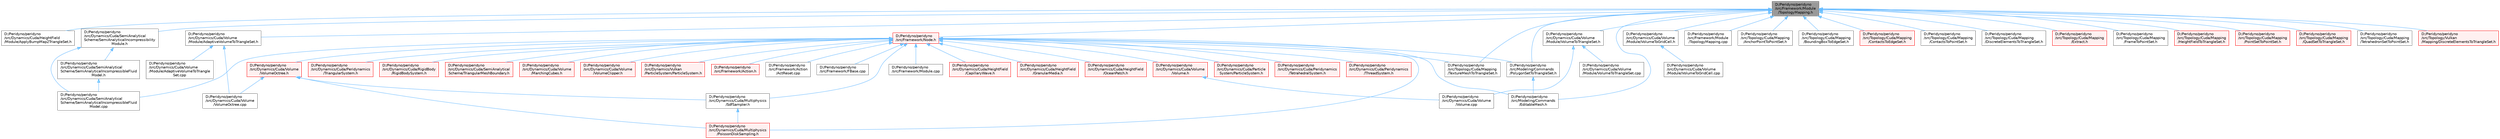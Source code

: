 digraph "D:/Peridyno/peridyno/src/Framework/Module/TopologyMapping.h"
{
 // LATEX_PDF_SIZE
  bgcolor="transparent";
  edge [fontname=Helvetica,fontsize=10,labelfontname=Helvetica,labelfontsize=10];
  node [fontname=Helvetica,fontsize=10,shape=box,height=0.2,width=0.4];
  Node1 [id="Node000001",label="D:/Peridyno/peridyno\l/src/Framework/Module\l/TopologyMapping.h",height=0.2,width=0.4,color="gray40", fillcolor="grey60", style="filled", fontcolor="black",tooltip=" "];
  Node1 -> Node2 [id="edge1_Node000001_Node000002",dir="back",color="steelblue1",style="solid",tooltip=" "];
  Node2 [id="Node000002",label="D:/Peridyno/peridyno\l/src/Dynamics/Cuda/HeightField\l/Module/ApplyBumpMap2TriangleSet.h",height=0.2,width=0.4,color="grey40", fillcolor="white", style="filled",URL="$_apply_bump_map2_triangle_set_8h.html",tooltip=" "];
  Node1 -> Node3 [id="edge2_Node000001_Node000003",dir="back",color="steelblue1",style="solid",tooltip=" "];
  Node3 [id="Node000003",label="D:/Peridyno/peridyno\l/src/Dynamics/Cuda/SemiAnalytical\lScheme/SemiAnalyticalIncompressibility\lModule.h",height=0.2,width=0.4,color="grey40", fillcolor="white", style="filled",URL="$_semi_analytical_incompressibility_module_8h.html",tooltip=" "];
  Node3 -> Node4 [id="edge3_Node000003_Node000004",dir="back",color="steelblue1",style="solid",tooltip=" "];
  Node4 [id="Node000004",label="D:/Peridyno/peridyno\l/src/Dynamics/Cuda/SemiAnalytical\lScheme/SemiAnalyticalIncompressibleFluid\lModel.cpp",height=0.2,width=0.4,color="grey40", fillcolor="white", style="filled",URL="$_semi_analytical_incompressible_fluid_model_8cpp.html",tooltip=" "];
  Node3 -> Node5 [id="edge4_Node000003_Node000005",dir="back",color="steelblue1",style="solid",tooltip=" "];
  Node5 [id="Node000005",label="D:/Peridyno/peridyno\l/src/Dynamics/Cuda/SemiAnalytical\lScheme/SemiAnalyticalIncompressibleFluid\lModel.h",height=0.2,width=0.4,color="grey40", fillcolor="white", style="filled",URL="$_semi_analytical_incompressible_fluid_model_8h.html",tooltip=" "];
  Node5 -> Node4 [id="edge5_Node000005_Node000004",dir="back",color="steelblue1",style="solid",tooltip=" "];
  Node1 -> Node6 [id="edge6_Node000001_Node000006",dir="back",color="steelblue1",style="solid",tooltip=" "];
  Node6 [id="Node000006",label="D:/Peridyno/peridyno\l/src/Dynamics/Cuda/Volume\l/Module/AdaptiveVolumeToTriangleSet.h",height=0.2,width=0.4,color="grey40", fillcolor="white", style="filled",URL="$_adaptive_volume_to_triangle_set_8h.html",tooltip=" "];
  Node6 -> Node7 [id="edge7_Node000006_Node000007",dir="back",color="steelblue1",style="solid",tooltip=" "];
  Node7 [id="Node000007",label="D:/Peridyno/peridyno\l/src/Dynamics/Cuda/Volume\l/Module/AdaptiveVolumeToTriangle\lSet.cpp",height=0.2,width=0.4,color="grey40", fillcolor="white", style="filled",URL="$_adaptive_volume_to_triangle_set_8cpp.html",tooltip=" "];
  Node6 -> Node8 [id="edge8_Node000006_Node000008",dir="back",color="steelblue1",style="solid",tooltip=" "];
  Node8 [id="Node000008",label="D:/Peridyno/peridyno\l/src/Dynamics/Cuda/Volume\l/VolumeOctree.cpp",height=0.2,width=0.4,color="grey40", fillcolor="white", style="filled",URL="$_volume_octree_8cpp.html",tooltip=" "];
  Node1 -> Node9 [id="edge9_Node000001_Node000009",dir="back",color="steelblue1",style="solid",tooltip=" "];
  Node9 [id="Node000009",label="D:/Peridyno/peridyno\l/src/Dynamics/Cuda/Volume\l/Module/VolumeToGridCell.h",height=0.2,width=0.4,color="grey40", fillcolor="white", style="filled",URL="$_volume_to_grid_cell_8h.html",tooltip=" "];
  Node9 -> Node10 [id="edge10_Node000009_Node000010",dir="back",color="steelblue1",style="solid",tooltip=" "];
  Node10 [id="Node000010",label="D:/Peridyno/peridyno\l/src/Dynamics/Cuda/Volume\l/Module/VolumeToGridCell.cpp",height=0.2,width=0.4,color="grey40", fillcolor="white", style="filled",URL="$_volume_to_grid_cell_8cpp.html",tooltip=" "];
  Node1 -> Node11 [id="edge11_Node000001_Node000011",dir="back",color="steelblue1",style="solid",tooltip=" "];
  Node11 [id="Node000011",label="D:/Peridyno/peridyno\l/src/Dynamics/Cuda/Volume\l/Module/VolumeToTriangleSet.h",height=0.2,width=0.4,color="grey40", fillcolor="white", style="filled",URL="$_volume_to_triangle_set_8h.html",tooltip=" "];
  Node11 -> Node12 [id="edge12_Node000011_Node000012",dir="back",color="steelblue1",style="solid",tooltip=" "];
  Node12 [id="Node000012",label="D:/Peridyno/peridyno\l/src/Dynamics/Cuda/Volume\l/Module/VolumeToTriangleSet.cpp",height=0.2,width=0.4,color="grey40", fillcolor="white", style="filled",URL="$_volume_to_triangle_set_8cpp.html",tooltip=" "];
  Node11 -> Node13 [id="edge13_Node000011_Node000013",dir="back",color="steelblue1",style="solid",tooltip=" "];
  Node13 [id="Node000013",label="D:/Peridyno/peridyno\l/src/Dynamics/Cuda/Volume\l/Volume.cpp",height=0.2,width=0.4,color="grey40", fillcolor="white", style="filled",URL="$_volume_8cpp.html",tooltip=" "];
  Node1 -> Node14 [id="edge14_Node000001_Node000014",dir="back",color="steelblue1",style="solid",tooltip=" "];
  Node14 [id="Node000014",label="D:/Peridyno/peridyno\l/src/Framework/Module\l/TopologyMapping.cpp",height=0.2,width=0.4,color="grey40", fillcolor="white", style="filled",URL="$_topology_mapping_8cpp.html",tooltip=" "];
  Node1 -> Node15 [id="edge15_Node000001_Node000015",dir="back",color="steelblue1",style="solid",tooltip=" "];
  Node15 [id="Node000015",label="D:/Peridyno/peridyno\l/src/Framework/Node.h",height=0.2,width=0.4,color="red", fillcolor="#FFF0F0", style="filled",URL="$_node_8h.html",tooltip=" "];
  Node15 -> Node16 [id="edge16_Node000015_Node000016",dir="back",color="steelblue1",style="solid",tooltip=" "];
  Node16 [id="Node000016",label="D:/Peridyno/peridyno\l/src/Dynamics/Cuda/HeightField\l/CapillaryWave.h",height=0.2,width=0.4,color="red", fillcolor="#FFF0F0", style="filled",URL="$_capillary_wave_8h.html",tooltip=" "];
  Node15 -> Node20 [id="edge17_Node000015_Node000020",dir="back",color="steelblue1",style="solid",tooltip=" "];
  Node20 [id="Node000020",label="D:/Peridyno/peridyno\l/src/Dynamics/Cuda/HeightField\l/GranularMedia.h",height=0.2,width=0.4,color="red", fillcolor="#FFF0F0", style="filled",URL="$_granular_media_8h.html",tooltip=" "];
  Node15 -> Node23 [id="edge18_Node000015_Node000023",dir="back",color="steelblue1",style="solid",tooltip=" "];
  Node23 [id="Node000023",label="D:/Peridyno/peridyno\l/src/Dynamics/Cuda/HeightField\l/OceanPatch.h",height=0.2,width=0.4,color="red", fillcolor="#FFF0F0", style="filled",URL="$_ocean_patch_8h.html",tooltip=" "];
  Node15 -> Node28 [id="edge19_Node000015_Node000028",dir="back",color="steelblue1",style="solid",tooltip=" "];
  Node28 [id="Node000028",label="D:/Peridyno/peridyno\l/src/Dynamics/Cuda/Multiphysics\l/PoissonDiskSampling.h",height=0.2,width=0.4,color="red", fillcolor="#FFF0F0", style="filled",URL="$_poisson_disk_sampling_8h.html",tooltip=" "];
  Node15 -> Node30 [id="edge20_Node000015_Node000030",dir="back",color="steelblue1",style="solid",tooltip=" "];
  Node30 [id="Node000030",label="D:/Peridyno/peridyno\l/src/Dynamics/Cuda/Multiphysics\l/SdfSampler.h",height=0.2,width=0.4,color="grey40", fillcolor="white", style="filled",URL="$_sdf_sampler_8h.html",tooltip=" "];
  Node30 -> Node28 [id="edge21_Node000030_Node000028",dir="back",color="steelblue1",style="solid",tooltip=" "];
  Node15 -> Node31 [id="edge22_Node000015_Node000031",dir="back",color="steelblue1",style="solid",tooltip=" "];
  Node31 [id="Node000031",label="D:/Peridyno/peridyno\l/src/Dynamics/Cuda/Particle\lSystem/ParticleSystem.h",height=0.2,width=0.4,color="red", fillcolor="#FFF0F0", style="filled",URL="$_cuda_2_particle_system_2_particle_system_8h.html",tooltip=" "];
  Node15 -> Node42 [id="edge23_Node000015_Node000042",dir="back",color="steelblue1",style="solid",tooltip=" "];
  Node42 [id="Node000042",label="D:/Peridyno/peridyno\l/src/Dynamics/Cuda/Peridynamics\l/TetrahedralSystem.h",height=0.2,width=0.4,color="red", fillcolor="#FFF0F0", style="filled",URL="$_tetrahedral_system_8h.html",tooltip=" "];
  Node15 -> Node48 [id="edge24_Node000015_Node000048",dir="back",color="steelblue1",style="solid",tooltip=" "];
  Node48 [id="Node000048",label="D:/Peridyno/peridyno\l/src/Dynamics/Cuda/Peridynamics\l/ThreadSystem.h",height=0.2,width=0.4,color="red", fillcolor="#FFF0F0", style="filled",URL="$_thread_system_8h.html",tooltip=" "];
  Node15 -> Node51 [id="edge25_Node000015_Node000051",dir="back",color="steelblue1",style="solid",tooltip=" "];
  Node51 [id="Node000051",label="D:/Peridyno/peridyno\l/src/Dynamics/Cuda/Peridynamics\l/TriangularSystem.h",height=0.2,width=0.4,color="red", fillcolor="#FFF0F0", style="filled",URL="$_triangular_system_8h.html",tooltip=" "];
  Node15 -> Node58 [id="edge26_Node000015_Node000058",dir="back",color="steelblue1",style="solid",tooltip=" "];
  Node58 [id="Node000058",label="D:/Peridyno/peridyno\l/src/Dynamics/Cuda/RigidBody\l/RigidBodySystem.h",height=0.2,width=0.4,color="red", fillcolor="#FFF0F0", style="filled",URL="$_rigid_body_system_8h.html",tooltip=" "];
  Node15 -> Node4 [id="edge27_Node000015_Node000004",dir="back",color="steelblue1",style="solid",tooltip=" "];
  Node15 -> Node69 [id="edge28_Node000015_Node000069",dir="back",color="steelblue1",style="solid",tooltip=" "];
  Node69 [id="Node000069",label="D:/Peridyno/peridyno\l/src/Dynamics/Cuda/SemiAnalytical\lScheme/TriangularMeshBoundary.h",height=0.2,width=0.4,color="red", fillcolor="#FFF0F0", style="filled",URL="$_triangular_mesh_boundary_8h.html",tooltip=" "];
  Node15 -> Node72 [id="edge29_Node000015_Node000072",dir="back",color="steelblue1",style="solid",tooltip=" "];
  Node72 [id="Node000072",label="D:/Peridyno/peridyno\l/src/Dynamics/Cuda/Volume\l/MarchingCubes.h",height=0.2,width=0.4,color="red", fillcolor="#FFF0F0", style="filled",URL="$_marching_cubes_8h.html",tooltip=" "];
  Node15 -> Node75 [id="edge30_Node000015_Node000075",dir="back",color="steelblue1",style="solid",tooltip=" "];
  Node75 [id="Node000075",label="D:/Peridyno/peridyno\l/src/Dynamics/Cuda/Volume\l/Volume.h",height=0.2,width=0.4,color="red", fillcolor="#FFF0F0", style="filled",URL="$_volume_8h.html",tooltip=" "];
  Node75 -> Node13 [id="edge31_Node000075_Node000013",dir="back",color="steelblue1",style="solid",tooltip=" "];
  Node15 -> Node83 [id="edge32_Node000015_Node000083",dir="back",color="steelblue1",style="solid",tooltip=" "];
  Node83 [id="Node000083",label="D:/Peridyno/peridyno\l/src/Dynamics/Cuda/Volume\l/VolumeClipper.h",height=0.2,width=0.4,color="red", fillcolor="#FFF0F0", style="filled",URL="$_volume_clipper_8h.html",tooltip=" "];
  Node15 -> Node85 [id="edge33_Node000015_Node000085",dir="back",color="steelblue1",style="solid",tooltip=" "];
  Node85 [id="Node000085",label="D:/Peridyno/peridyno\l/src/Dynamics/Cuda/Volume\l/VolumeOctree.h",height=0.2,width=0.4,color="red", fillcolor="#FFF0F0", style="filled",URL="$_volume_octree_8h.html",tooltip=" "];
  Node85 -> Node28 [id="edge34_Node000085_Node000028",dir="back",color="steelblue1",style="solid",tooltip=" "];
  Node85 -> Node30 [id="edge35_Node000085_Node000030",dir="back",color="steelblue1",style="solid",tooltip=" "];
  Node85 -> Node8 [id="edge36_Node000085_Node000008",dir="back",color="steelblue1",style="solid",tooltip=" "];
  Node15 -> Node95 [id="edge37_Node000015_Node000095",dir="back",color="steelblue1",style="solid",tooltip=" "];
  Node95 [id="Node000095",label="D:/Peridyno/peridyno\l/src/Dynamics/Vulkan\l/ParticleSystem/ParticleSystem.h",height=0.2,width=0.4,color="red", fillcolor="#FFF0F0", style="filled",URL="$_vulkan_2_particle_system_2_particle_system_8h.html",tooltip=" "];
  Node15 -> Node100 [id="edge38_Node000015_Node000100",dir="back",color="steelblue1",style="solid",tooltip=" "];
  Node100 [id="Node000100",label="D:/Peridyno/peridyno\l/src/Framework/Action.h",height=0.2,width=0.4,color="red", fillcolor="#FFF0F0", style="filled",URL="$_action_8h.html",tooltip=" "];
  Node15 -> Node108 [id="edge39_Node000015_Node000108",dir="back",color="steelblue1",style="solid",tooltip=" "];
  Node108 [id="Node000108",label="D:/Peridyno/peridyno\l/src/Framework/Action\l/ActReset.cpp",height=0.2,width=0.4,color="grey40", fillcolor="white", style="filled",URL="$_act_reset_8cpp.html",tooltip=" "];
  Node15 -> Node116 [id="edge40_Node000015_Node000116",dir="back",color="steelblue1",style="solid",tooltip=" "];
  Node116 [id="Node000116",label="D:/Peridyno/peridyno\l/src/Framework/FBase.cpp",height=0.2,width=0.4,color="grey40", fillcolor="white", style="filled",URL="$_f_base_8cpp.html",tooltip=" "];
  Node15 -> Node117 [id="edge41_Node000015_Node000117",dir="back",color="steelblue1",style="solid",tooltip=" "];
  Node117 [id="Node000117",label="D:/Peridyno/peridyno\l/src/Framework/Module.cpp",height=0.2,width=0.4,color="grey40", fillcolor="white", style="filled",URL="$_module_8cpp.html",tooltip=" "];
  Node15 -> Node257 [id="edge42_Node000015_Node000257",dir="back",color="steelblue1",style="solid",tooltip=" "];
  Node257 [id="Node000257",label="D:/Peridyno/peridyno\l/src/Modeling/Commands\l/EditableMesh.h",height=0.2,width=0.4,color="grey40", fillcolor="white", style="filled",URL="$_editable_mesh_8h.html",tooltip=" "];
  Node15 -> Node258 [id="edge43_Node000015_Node000258",dir="back",color="steelblue1",style="solid",tooltip=" "];
  Node258 [id="Node000258",label="D:/Peridyno/peridyno\l/src/Modeling/Commands\l/PolygonSetToTriangleSet.h",height=0.2,width=0.4,color="grey40", fillcolor="white", style="filled",URL="$_polygon_set_to_triangle_set_8h.html",tooltip=" "];
  Node258 -> Node257 [id="edge44_Node000258_Node000257",dir="back",color="steelblue1",style="solid",tooltip=" "];
  Node15 -> Node305 [id="edge45_Node000015_Node000305",dir="back",color="steelblue1",style="solid",tooltip=" "];
  Node305 [id="Node000305",label="D:/Peridyno/peridyno\l/src/Topology/Cuda/Mapping\l/TextureMeshToTriangleSet.h",height=0.2,width=0.4,color="grey40", fillcolor="white", style="filled",URL="$_texture_mesh_to_triangle_set_8h.html",tooltip=" "];
  Node1 -> Node257 [id="edge46_Node000001_Node000257",dir="back",color="steelblue1",style="solid",tooltip=" "];
  Node1 -> Node258 [id="edge47_Node000001_Node000258",dir="back",color="steelblue1",style="solid",tooltip=" "];
  Node1 -> Node306 [id="edge48_Node000001_Node000306",dir="back",color="steelblue1",style="solid",tooltip=" "];
  Node306 [id="Node000306",label="D:/Peridyno/peridyno\l/src/Topology/Cuda/Mapping\l/AnchorPointToPointSet.h",height=0.2,width=0.4,color="grey40", fillcolor="white", style="filled",URL="$_anchor_point_to_point_set_8h.html",tooltip=" "];
  Node1 -> Node307 [id="edge49_Node000001_Node000307",dir="back",color="steelblue1",style="solid",tooltip=" "];
  Node307 [id="Node000307",label="D:/Peridyno/peridyno\l/src/Topology/Cuda/Mapping\l/BoundingBoxToEdgeSet.h",height=0.2,width=0.4,color="grey40", fillcolor="white", style="filled",URL="$_bounding_box_to_edge_set_8h.html",tooltip=" "];
  Node1 -> Node308 [id="edge50_Node000001_Node000308",dir="back",color="steelblue1",style="solid",tooltip=" "];
  Node308 [id="Node000308",label="D:/Peridyno/peridyno\l/src/Topology/Cuda/Mapping\l/ContactsToEdgeSet.h",height=0.2,width=0.4,color="red", fillcolor="#FFF0F0", style="filled",URL="$_contacts_to_edge_set_8h.html",tooltip=" "];
  Node1 -> Node309 [id="edge51_Node000001_Node000309",dir="back",color="steelblue1",style="solid",tooltip=" "];
  Node309 [id="Node000309",label="D:/Peridyno/peridyno\l/src/Topology/Cuda/Mapping\l/ContactsToPointSet.h",height=0.2,width=0.4,color="grey40", fillcolor="white", style="filled",URL="$_contacts_to_point_set_8h.html",tooltip=" "];
  Node1 -> Node310 [id="edge52_Node000001_Node000310",dir="back",color="steelblue1",style="solid",tooltip=" "];
  Node310 [id="Node000310",label="D:/Peridyno/peridyno\l/src/Topology/Cuda/Mapping\l/DiscreteElementsToTriangleSet.h",height=0.2,width=0.4,color="grey40", fillcolor="white", style="filled",URL="$_cuda_2_mapping_2_discrete_elements_to_triangle_set_8h.html",tooltip=" "];
  Node1 -> Node311 [id="edge53_Node000001_Node000311",dir="back",color="steelblue1",style="solid",tooltip=" "];
  Node311 [id="Node000311",label="D:/Peridyno/peridyno\l/src/Topology/Cuda/Mapping\l/Extract.h",height=0.2,width=0.4,color="red", fillcolor="#FFF0F0", style="filled",URL="$_extract_8h.html",tooltip=" "];
  Node1 -> Node313 [id="edge54_Node000001_Node000313",dir="back",color="steelblue1",style="solid",tooltip=" "];
  Node313 [id="Node000313",label="D:/Peridyno/peridyno\l/src/Topology/Cuda/Mapping\l/FrameToPointSet.h",height=0.2,width=0.4,color="grey40", fillcolor="white", style="filled",URL="$_frame_to_point_set_8h.html",tooltip=" "];
  Node1 -> Node314 [id="edge55_Node000001_Node000314",dir="back",color="steelblue1",style="solid",tooltip=" "];
  Node314 [id="Node000314",label="D:/Peridyno/peridyno\l/src/Topology/Cuda/Mapping\l/HeightFieldToTriangleSet.h",height=0.2,width=0.4,color="red", fillcolor="#FFF0F0", style="filled",URL="$_height_field_to_triangle_set_8h.html",tooltip=" "];
  Node1 -> Node315 [id="edge56_Node000001_Node000315",dir="back",color="steelblue1",style="solid",tooltip=" "];
  Node315 [id="Node000315",label="D:/Peridyno/peridyno\l/src/Topology/Cuda/Mapping\l/PointSetToPointSet.h",height=0.2,width=0.4,color="red", fillcolor="#FFF0F0", style="filled",URL="$_point_set_to_point_set_8h.html",tooltip=" "];
  Node1 -> Node316 [id="edge57_Node000001_Node000316",dir="back",color="steelblue1",style="solid",tooltip=" "];
  Node316 [id="Node000316",label="D:/Peridyno/peridyno\l/src/Topology/Cuda/Mapping\l/QuadSetToTriangleSet.h",height=0.2,width=0.4,color="red", fillcolor="#FFF0F0", style="filled",URL="$_quad_set_to_triangle_set_8h.html",tooltip=" "];
  Node1 -> Node317 [id="edge58_Node000001_Node000317",dir="back",color="steelblue1",style="solid",tooltip=" "];
  Node317 [id="Node000317",label="D:/Peridyno/peridyno\l/src/Topology/Cuda/Mapping\l/TetrahedronSetToPointSet.h",height=0.2,width=0.4,color="grey40", fillcolor="white", style="filled",URL="$_tetrahedron_set_to_point_set_8h.html",tooltip=" "];
  Node1 -> Node305 [id="edge59_Node000001_Node000305",dir="back",color="steelblue1",style="solid",tooltip=" "];
  Node1 -> Node318 [id="edge60_Node000001_Node000318",dir="back",color="steelblue1",style="solid",tooltip=" "];
  Node318 [id="Node000318",label="D:/Peridyno/peridyno\l/src/Topology/Vulkan\l/Mapping/DiscreteElementsToTriangleSet.h",height=0.2,width=0.4,color="red", fillcolor="#FFF0F0", style="filled",URL="$_vulkan_2_mapping_2_discrete_elements_to_triangle_set_8h.html",tooltip=" "];
}
